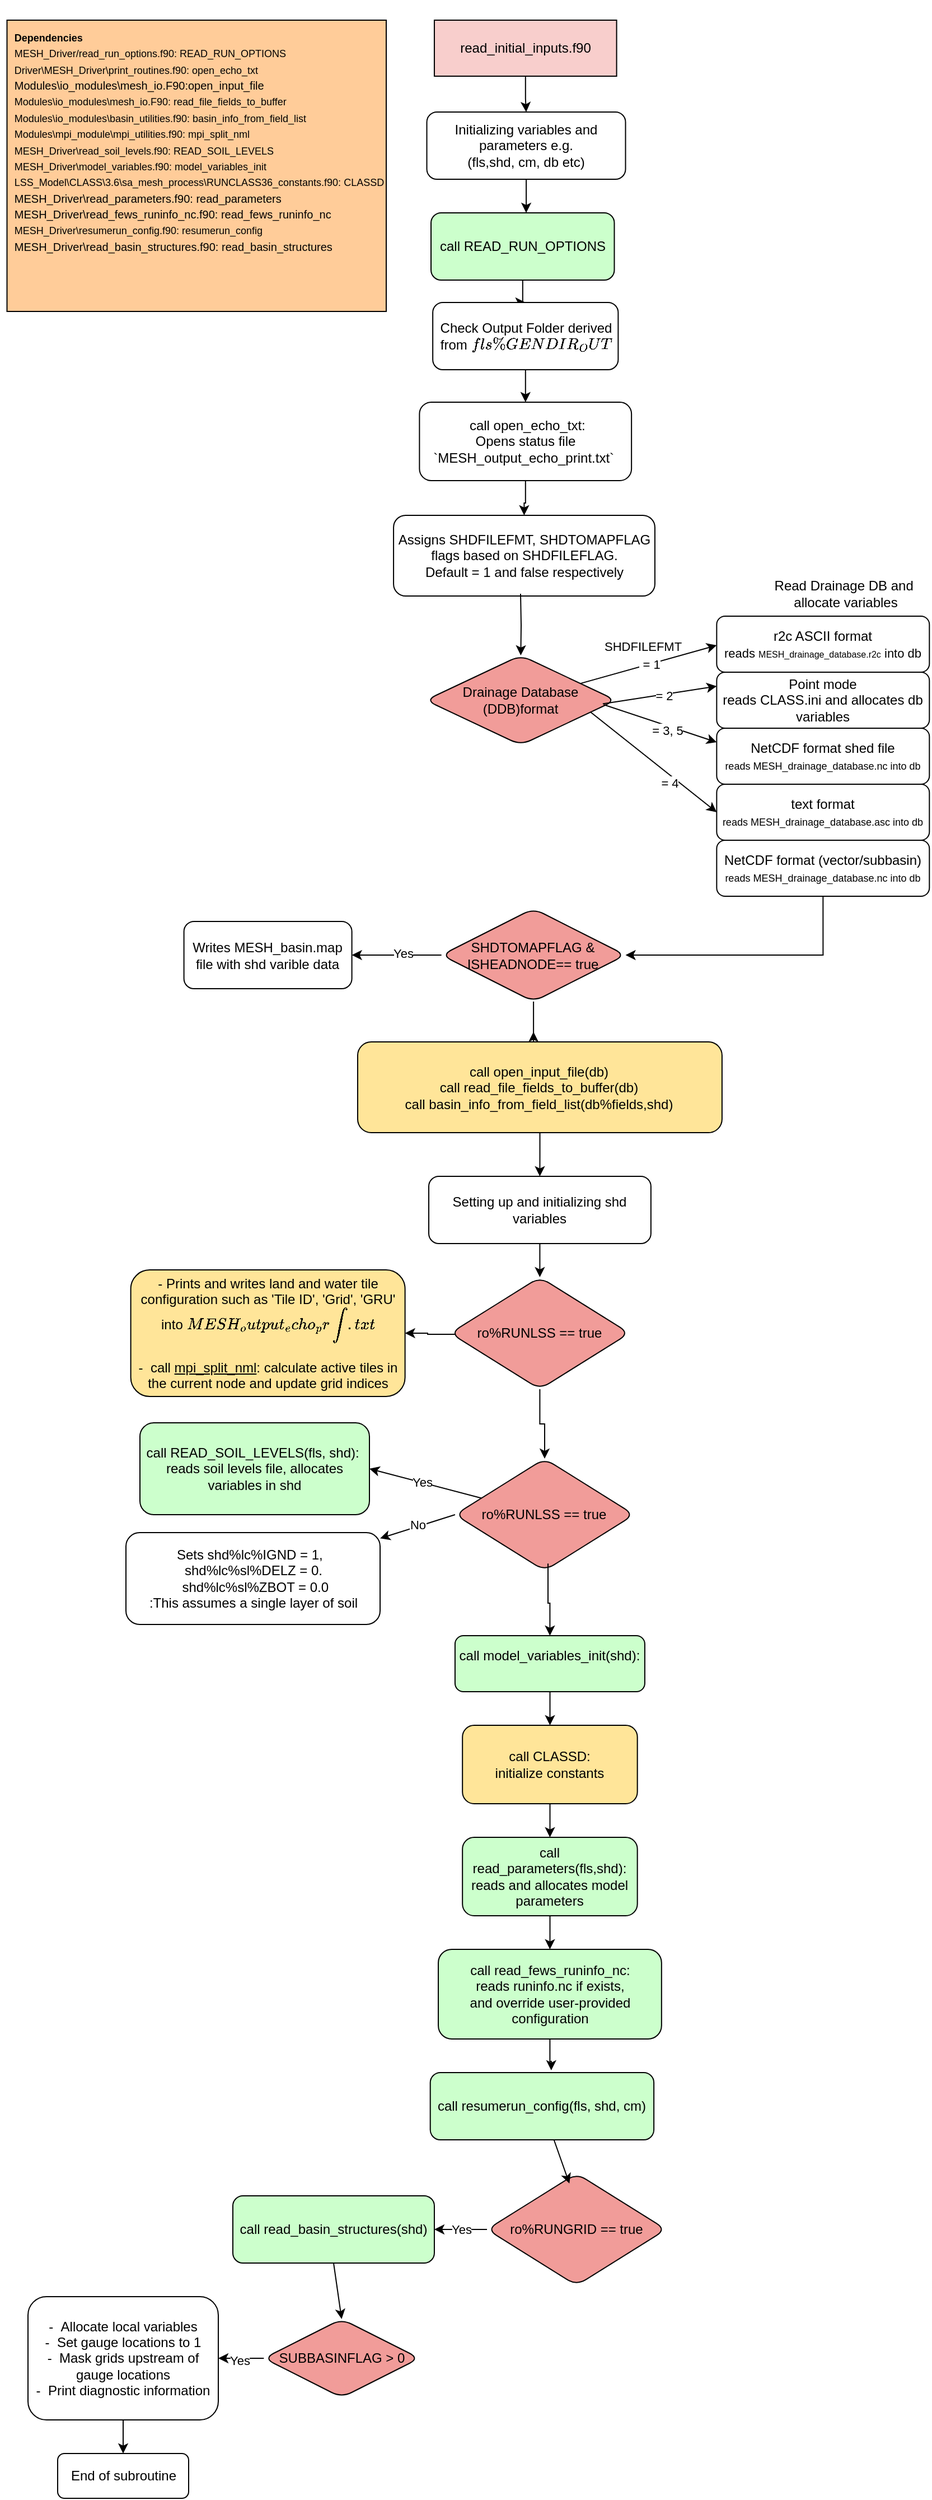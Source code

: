 <mxfile version="24.7.13">
  <diagram name="Page-1" id="G8Z1aOc2a2VwqG3tYmDv">
    <mxGraphModel dx="2380" dy="1070" grid="1" gridSize="10" guides="1" tooltips="1" connect="1" arrows="1" fold="1" page="1" pageScale="1" pageWidth="850" pageHeight="1100" math="0" shadow="0">
      <root>
        <mxCell id="0" />
        <mxCell id="1" parent="0" />
        <mxCell id="aoXMOWsdjX2d0jGUOMzd-10" style="edgeStyle=orthogonalEdgeStyle;rounded=0;orthogonalLoop=1;jettySize=auto;html=1;entryX=1;entryY=0.5;entryDx=0;entryDy=0;exitX=0.5;exitY=1;exitDx=0;exitDy=0;" edge="1" parent="1" target="aoXMOWsdjX2d0jGUOMzd-17" source="aoXMOWsdjX2d0jGUOMzd-137">
          <mxGeometry relative="1" as="geometry">
            <mxPoint x="685.159" y="800" as="sourcePoint" />
            <Array as="points">
              <mxPoint x="740" y="853" />
            </Array>
          </mxGeometry>
        </mxCell>
        <mxCell id="aoXMOWsdjX2d0jGUOMzd-14" value="" style="edgeStyle=orthogonalEdgeStyle;rounded=0;orthogonalLoop=1;jettySize=auto;html=1;" edge="1" parent="1" source="aoXMOWsdjX2d0jGUOMzd-17" target="aoXMOWsdjX2d0jGUOMzd-18">
          <mxGeometry relative="1" as="geometry" />
        </mxCell>
        <mxCell id="aoXMOWsdjX2d0jGUOMzd-15" value="Yes" style="edgeLabel;html=1;align=center;verticalAlign=middle;resizable=0;points=[];" vertex="1" connectable="0" parent="aoXMOWsdjX2d0jGUOMzd-14">
          <mxGeometry x="-0.137" y="-2" relative="1" as="geometry">
            <mxPoint as="offset" />
          </mxGeometry>
        </mxCell>
        <mxCell id="aoXMOWsdjX2d0jGUOMzd-16" style="edgeStyle=orthogonalEdgeStyle;rounded=0;orthogonalLoop=1;jettySize=auto;html=1;entryX=0.5;entryY=0;entryDx=0;entryDy=0;" edge="1" parent="1" source="aoXMOWsdjX2d0jGUOMzd-17">
          <mxGeometry relative="1" as="geometry">
            <mxPoint x="481.53" y="921" as="targetPoint" />
            <Array as="points">
              <mxPoint x="482" y="930" />
              <mxPoint x="482" y="930" />
            </Array>
          </mxGeometry>
        </mxCell>
        <mxCell id="aoXMOWsdjX2d0jGUOMzd-17" value="SHDTOMAPFLAG &amp;amp; ISHEADNODE== true" style="rhombus;whiteSpace=wrap;html=1;rounded=1;fillColor=#F19C99;" vertex="1" parent="1">
          <mxGeometry x="399.3" y="811" width="164.45" height="83" as="geometry" />
        </mxCell>
        <mxCell id="aoXMOWsdjX2d0jGUOMzd-18" value="Writes&amp;nbsp;MESH_basin.map file with shd varible data" style="whiteSpace=wrap;html=1;rounded=1;fillColor=#FFFFFF;" vertex="1" parent="1">
          <mxGeometry x="169.3" y="822.5" width="150" height="60" as="geometry" />
        </mxCell>
        <mxCell id="aoXMOWsdjX2d0jGUOMzd-20" style="edgeStyle=orthogonalEdgeStyle;rounded=0;orthogonalLoop=1;jettySize=auto;html=1;entryX=0.5;entryY=0;entryDx=0;entryDy=0;" edge="1" parent="1" source="aoXMOWsdjX2d0jGUOMzd-21" target="aoXMOWsdjX2d0jGUOMzd-25">
          <mxGeometry relative="1" as="geometry" />
        </mxCell>
        <mxCell id="aoXMOWsdjX2d0jGUOMzd-21" value="call&amp;nbsp;READ_RUN_OPTIONS" style="whiteSpace=wrap;html=1;rounded=1;fillColor=#CCFFCC;" vertex="1" parent="1">
          <mxGeometry x="390" y="190" width="163.75" height="60" as="geometry" />
        </mxCell>
        <mxCell id="aoXMOWsdjX2d0jGUOMzd-22" value="" style="edgeStyle=orthogonalEdgeStyle;rounded=0;orthogonalLoop=1;jettySize=auto;html=1;" edge="1" parent="1" source="aoXMOWsdjX2d0jGUOMzd-23">
          <mxGeometry relative="1" as="geometry">
            <mxPoint x="475" y="190" as="targetPoint" />
          </mxGeometry>
        </mxCell>
        <mxCell id="aoXMOWsdjX2d0jGUOMzd-23" value="Initializing variables and parameters e.g.&lt;div&gt;(fls,shd, cm, db etc)&lt;/div&gt;" style="whiteSpace=wrap;html=1;rounded=1;fillColor=#FFFFFF;" vertex="1" parent="1">
          <mxGeometry x="386.25" y="100" width="177.5" height="60" as="geometry" />
        </mxCell>
        <mxCell id="aoXMOWsdjX2d0jGUOMzd-24" value="" style="edgeStyle=orthogonalEdgeStyle;rounded=0;orthogonalLoop=1;jettySize=auto;html=1;" edge="1" parent="1" source="aoXMOWsdjX2d0jGUOMzd-25" target="aoXMOWsdjX2d0jGUOMzd-27">
          <mxGeometry relative="1" as="geometry" />
        </mxCell>
        <mxCell id="aoXMOWsdjX2d0jGUOMzd-25" value="Check Output Folder derived from `fls%GENDIR_OUT`" style="whiteSpace=wrap;html=1;rounded=1;fillColor=#FFFFFF;" vertex="1" parent="1">
          <mxGeometry x="391.57" y="270" width="165.62" height="60" as="geometry" />
        </mxCell>
        <mxCell id="aoXMOWsdjX2d0jGUOMzd-26" value="" style="edgeStyle=orthogonalEdgeStyle;rounded=0;orthogonalLoop=1;jettySize=auto;html=1;" edge="1" parent="1" source="aoXMOWsdjX2d0jGUOMzd-27" target="aoXMOWsdjX2d0jGUOMzd-28">
          <mxGeometry relative="1" as="geometry" />
        </mxCell>
        <mxCell id="aoXMOWsdjX2d0jGUOMzd-27" value="&lt;span dir=&quot;ltr&quot; class=&quot;ui-provider a b c d e f g h i j k l m n o p q r s t u v w x y z ab ac ae af ag ah ai aj ak&quot;&gt;&amp;nbsp;call open_echo_txt:&lt;/span&gt;&lt;div&gt;&lt;span dir=&quot;ltr&quot; class=&quot;ui-provider a b c d e f g h i j k l m n o p q r s t u v w x y z ab ac ae af ag ah ai aj ak&quot;&gt;Opens status file `&lt;/span&gt;&lt;span style=&quot;background-color: initial;&quot;&gt;MESH_output_echo_print.txt`&amp;nbsp;&lt;/span&gt;&lt;/div&gt;" style="whiteSpace=wrap;html=1;rounded=1;fillColor=#FFFFFF;" vertex="1" parent="1">
          <mxGeometry x="379.69" y="359" width="189.38" height="70" as="geometry" />
        </mxCell>
        <mxCell id="aoXMOWsdjX2d0jGUOMzd-28" value="&lt;font style=&quot;font-size: 12px;&quot;&gt;Assigns&amp;nbsp;SHDFILEFMT,&amp;nbsp;SHDTOMAPFLAG flags based on SHDFILEFLAG.&lt;br&gt;Default = 1 and false respectively&lt;/font&gt;" style="whiteSpace=wrap;html=1;rounded=1;fillColor=#FFFFFF;" vertex="1" parent="1">
          <mxGeometry x="356.53" y="460" width="233.44" height="72" as="geometry" />
        </mxCell>
        <mxCell id="aoXMOWsdjX2d0jGUOMzd-84" value="" style="edgeStyle=orthogonalEdgeStyle;rounded=0;orthogonalLoop=1;jettySize=auto;html=1;exitX=0.042;exitY=0.51;exitDx=0;exitDy=0;exitPerimeter=0;" edge="1" parent="1" source="aoXMOWsdjX2d0jGUOMzd-141" target="aoXMOWsdjX2d0jGUOMzd-85">
          <mxGeometry relative="1" as="geometry">
            <mxPoint x="601.008" y="1573.75" as="sourcePoint" />
          </mxGeometry>
        </mxCell>
        <mxCell id="aoXMOWsdjX2d0jGUOMzd-85" value="- Prints and writes land and water tile configuration such as&amp;nbsp;&#39;Tile ID&#39;, &#39;Grid&#39;, &#39;GRU&#39; into&amp;nbsp;`MESH_output_echo_print.txt`&lt;div&gt;&lt;br&gt;&lt;div&gt;-&amp;nbsp;&amp;nbsp;call &lt;u&gt;mpi_split_nml&lt;/u&gt;: calculate active tiles in the current node and update grid indices&lt;/div&gt;&lt;/div&gt;" style="whiteSpace=wrap;html=1;rounded=1;fillColor=#FFE599;" vertex="1" parent="1">
          <mxGeometry x="121.8" y="1133.5" width="245" height="113" as="geometry" />
        </mxCell>
        <mxCell id="aoXMOWsdjX2d0jGUOMzd-87" value="call READ_SOIL_LEVELS(fls, shd):&amp;nbsp; reads soil levels file, allocates variables in shd" style="whiteSpace=wrap;html=1;rounded=1;fillColor=#CCFFCC;" vertex="1" parent="1">
          <mxGeometry x="130" y="1270" width="205" height="82" as="geometry" />
        </mxCell>
        <mxCell id="aoXMOWsdjX2d0jGUOMzd-88" style="rounded=0;orthogonalLoop=1;jettySize=auto;html=1;entryX=1;entryY=0.5;entryDx=0;entryDy=0;" edge="1" parent="1" source="aoXMOWsdjX2d0jGUOMzd-92" target="aoXMOWsdjX2d0jGUOMzd-87">
          <mxGeometry relative="1" as="geometry" />
        </mxCell>
        <mxCell id="aoXMOWsdjX2d0jGUOMzd-89" value="Yes" style="edgeLabel;html=1;align=center;verticalAlign=middle;resizable=0;points=[];" vertex="1" connectable="0" parent="aoXMOWsdjX2d0jGUOMzd-88">
          <mxGeometry x="0.063" y="-1" relative="1" as="geometry">
            <mxPoint as="offset" />
          </mxGeometry>
        </mxCell>
        <mxCell id="aoXMOWsdjX2d0jGUOMzd-90" style="rounded=0;orthogonalLoop=1;jettySize=auto;html=1;exitX=0;exitY=0.5;exitDx=0;exitDy=0;" edge="1" parent="1" source="aoXMOWsdjX2d0jGUOMzd-92" target="aoXMOWsdjX2d0jGUOMzd-93">
          <mxGeometry relative="1" as="geometry" />
        </mxCell>
        <mxCell id="aoXMOWsdjX2d0jGUOMzd-91" value="No" style="edgeLabel;html=1;align=center;verticalAlign=middle;resizable=0;points=[];" vertex="1" connectable="0" parent="aoXMOWsdjX2d0jGUOMzd-90">
          <mxGeometry x="-0.003" y="-2" relative="1" as="geometry">
            <mxPoint as="offset" />
          </mxGeometry>
        </mxCell>
        <mxCell id="aoXMOWsdjX2d0jGUOMzd-92" value="ro%RUNLSS == true" style="rhombus;whiteSpace=wrap;html=1;rounded=1;fillColor=#F19C99;" vertex="1" parent="1">
          <mxGeometry x="411.46" y="1302" width="160" height="100" as="geometry" />
        </mxCell>
        <mxCell id="aoXMOWsdjX2d0jGUOMzd-93" value="Sets&amp;nbsp;shd%lc%IGND = 1,&amp;nbsp;&amp;nbsp;&lt;div&gt;&lt;span style=&quot;background-color: initial;&quot;&gt;shd%lc%sl%DELZ = 0.&lt;/span&gt;&lt;/div&gt;&lt;div&gt;&lt;span style=&quot;background-color: initial;&quot;&gt;&amp;nbsp;shd%lc%sl%ZBOT = 0.0&lt;br&gt;&lt;/span&gt;&lt;span style=&quot;background-color: initial;&quot;&gt;:This assumes a single layer of soil&lt;/span&gt;&lt;/div&gt;" style="whiteSpace=wrap;html=1;rounded=1;fillColor=#FFFFFF;" vertex="1" parent="1">
          <mxGeometry x="117.5" y="1368" width="227.01" height="82" as="geometry" />
        </mxCell>
        <mxCell id="aoXMOWsdjX2d0jGUOMzd-94" style="edgeStyle=orthogonalEdgeStyle;rounded=0;orthogonalLoop=1;jettySize=auto;html=1;entryX=0.5;entryY=0;entryDx=0;entryDy=0;exitX=0.519;exitY=0.936;exitDx=0;exitDy=0;exitPerimeter=0;" edge="1" parent="1" source="aoXMOWsdjX2d0jGUOMzd-92" target="aoXMOWsdjX2d0jGUOMzd-96">
          <mxGeometry relative="1" as="geometry">
            <mxPoint x="500.524" y="1420" as="sourcePoint" />
          </mxGeometry>
        </mxCell>
        <mxCell id="aoXMOWsdjX2d0jGUOMzd-95" value="" style="edgeStyle=orthogonalEdgeStyle;rounded=0;orthogonalLoop=1;jettySize=auto;html=1;" edge="1" parent="1" source="aoXMOWsdjX2d0jGUOMzd-96" target="aoXMOWsdjX2d0jGUOMzd-99">
          <mxGeometry relative="1" as="geometry">
            <mxPoint x="497.3" y="1540" as="targetPoint" />
          </mxGeometry>
        </mxCell>
        <mxCell id="aoXMOWsdjX2d0jGUOMzd-96" value="call model_variables_init(shd):&lt;div&gt;&lt;br&gt;&lt;/div&gt;" style="whiteSpace=wrap;html=1;rounded=1;fillColor=#CCFFCC;" vertex="1" parent="1">
          <mxGeometry x="411.46" y="1460" width="169.5" height="50" as="geometry" />
        </mxCell>
        <mxCell id="aoXMOWsdjX2d0jGUOMzd-98" style="edgeStyle=orthogonalEdgeStyle;rounded=0;orthogonalLoop=1;jettySize=auto;html=1;entryX=0.5;entryY=0;entryDx=0;entryDy=0;" edge="1" parent="1" source="aoXMOWsdjX2d0jGUOMzd-99" target="aoXMOWsdjX2d0jGUOMzd-101">
          <mxGeometry relative="1" as="geometry" />
        </mxCell>
        <mxCell id="aoXMOWsdjX2d0jGUOMzd-99" value="call CLASSD:&lt;div&gt;initialize constants&lt;/div&gt;" style="whiteSpace=wrap;html=1;rounded=1;fillColor=#FFE599;" vertex="1" parent="1">
          <mxGeometry x="418.09" y="1540" width="156.25" height="70" as="geometry" />
        </mxCell>
        <mxCell id="aoXMOWsdjX2d0jGUOMzd-146" style="edgeStyle=orthogonalEdgeStyle;rounded=0;orthogonalLoop=1;jettySize=auto;html=1;" edge="1" parent="1" source="aoXMOWsdjX2d0jGUOMzd-101" target="aoXMOWsdjX2d0jGUOMzd-145">
          <mxGeometry relative="1" as="geometry" />
        </mxCell>
        <mxCell id="aoXMOWsdjX2d0jGUOMzd-101" value="call read_parameters(fls,shd):&lt;div&gt;reads and allocates model parameters&lt;br&gt;&lt;/div&gt;" style="whiteSpace=wrap;html=1;rounded=1;fillColor=#CCFFCC;" vertex="1" parent="1">
          <mxGeometry x="418.09" y="1640" width="156.25" height="70" as="geometry" />
        </mxCell>
        <mxCell id="aoXMOWsdjX2d0jGUOMzd-105" value="" style="edgeStyle=orthogonalEdgeStyle;rounded=0;orthogonalLoop=1;jettySize=auto;html=1;" edge="1" parent="1" source="aoXMOWsdjX2d0jGUOMzd-107" target="aoXMOWsdjX2d0jGUOMzd-109">
          <mxGeometry relative="1" as="geometry" />
        </mxCell>
        <mxCell id="aoXMOWsdjX2d0jGUOMzd-106" value="Yes" style="edgeLabel;html=1;align=center;verticalAlign=middle;resizable=0;points=[];" vertex="1" connectable="0" parent="aoXMOWsdjX2d0jGUOMzd-105">
          <mxGeometry x="0.001" relative="1" as="geometry">
            <mxPoint as="offset" />
          </mxGeometry>
        </mxCell>
        <mxCell id="aoXMOWsdjX2d0jGUOMzd-107" value="ro%RUNGRID == true" style="rhombus;whiteSpace=wrap;html=1;rounded=1;fillColor=#F19C99;" vertex="1" parent="1">
          <mxGeometry x="440.0" y="1940" width="160" height="100" as="geometry" />
        </mxCell>
        <mxCell id="aoXMOWsdjX2d0jGUOMzd-108" style="rounded=0;orthogonalLoop=1;jettySize=auto;html=1;exitX=0.5;exitY=1;exitDx=0;exitDy=0;entryX=0.5;entryY=0;entryDx=0;entryDy=0;" edge="1" parent="1" source="aoXMOWsdjX2d0jGUOMzd-109" target="aoXMOWsdjX2d0jGUOMzd-112">
          <mxGeometry relative="1" as="geometry" />
        </mxCell>
        <mxCell id="aoXMOWsdjX2d0jGUOMzd-109" value="call read_basin_structures(shd)" style="whiteSpace=wrap;html=1;fillColor=#CCFFCC;rounded=1;" vertex="1" parent="1">
          <mxGeometry x="212.98" y="1960" width="180" height="60" as="geometry" />
        </mxCell>
        <mxCell id="aoXMOWsdjX2d0jGUOMzd-110" value="" style="edgeStyle=orthogonalEdgeStyle;rounded=0;orthogonalLoop=1;jettySize=auto;html=1;" edge="1" parent="1" source="aoXMOWsdjX2d0jGUOMzd-112" target="aoXMOWsdjX2d0jGUOMzd-114">
          <mxGeometry relative="1" as="geometry" />
        </mxCell>
        <mxCell id="aoXMOWsdjX2d0jGUOMzd-111" value="Yes" style="edgeLabel;html=1;align=center;verticalAlign=middle;resizable=0;points=[];" vertex="1" connectable="0" parent="aoXMOWsdjX2d0jGUOMzd-110">
          <mxGeometry x="0.073" y="2" relative="1" as="geometry">
            <mxPoint as="offset" />
          </mxGeometry>
        </mxCell>
        <mxCell id="aoXMOWsdjX2d0jGUOMzd-112" value="SUBBASINFLAG &amp;gt; 0" style="rhombus;whiteSpace=wrap;html=1;rounded=1;fillColor=#F19C99;" vertex="1" parent="1">
          <mxGeometry x="240.66" y="2070" width="139.03" height="70" as="geometry" />
        </mxCell>
        <mxCell id="aoXMOWsdjX2d0jGUOMzd-113" style="edgeStyle=orthogonalEdgeStyle;rounded=0;orthogonalLoop=1;jettySize=auto;html=1;entryX=0.5;entryY=0;entryDx=0;entryDy=0;" edge="1" parent="1" source="aoXMOWsdjX2d0jGUOMzd-114" target="aoXMOWsdjX2d0jGUOMzd-117">
          <mxGeometry relative="1" as="geometry" />
        </mxCell>
        <mxCell id="aoXMOWsdjX2d0jGUOMzd-114" value="-&amp;nbsp;&amp;nbsp;Allocate local variables&lt;div&gt;-&amp;nbsp;&amp;nbsp;Set gauge locations to 1&lt;/div&gt;&lt;div&gt;-&amp;nbsp;&amp;nbsp;Mask grids upstream of gauge locations&lt;/div&gt;&lt;div&gt;-&amp;nbsp;&amp;nbsp;Print diagnostic information&lt;/div&gt;" style="whiteSpace=wrap;html=1;fillColor=#FFFFFF;rounded=1;" vertex="1" parent="1">
          <mxGeometry x="30.0" y="2050" width="170" height="110" as="geometry" />
        </mxCell>
        <mxCell id="aoXMOWsdjX2d0jGUOMzd-115" style="edgeStyle=orthogonalEdgeStyle;rounded=0;orthogonalLoop=1;jettySize=auto;html=1;entryX=0.5;entryY=0;entryDx=0;entryDy=0;" edge="1" parent="1" source="aoXMOWsdjX2d0jGUOMzd-116" target="aoXMOWsdjX2d0jGUOMzd-23">
          <mxGeometry relative="1" as="geometry" />
        </mxCell>
        <mxCell id="aoXMOWsdjX2d0jGUOMzd-116" value="read_initial_inputs.f90" style="rounded=0;whiteSpace=wrap;html=1;fillColor=#F8CECC;" vertex="1" parent="1">
          <mxGeometry x="392.98" y="18" width="162.81" height="50" as="geometry" />
        </mxCell>
        <mxCell id="aoXMOWsdjX2d0jGUOMzd-117" value="End of subroutine" style="whiteSpace=wrap;html=1;fillColor=#FFFFFF;rounded=1;" vertex="1" parent="1">
          <mxGeometry x="56.5" y="2190" width="117" height="40" as="geometry" />
        </mxCell>
        <mxCell id="aoXMOWsdjX2d0jGUOMzd-121" value="&amp;nbsp;= 1" style="rounded=0;orthogonalLoop=1;jettySize=auto;html=1;entryX=0;entryY=0.52;entryDx=0;entryDy=0;entryPerimeter=0;" edge="1" parent="1" source="aoXMOWsdjX2d0jGUOMzd-122" target="aoXMOWsdjX2d0jGUOMzd-123">
          <mxGeometry x="0.004" relative="1" as="geometry">
            <mxPoint as="offset" />
          </mxGeometry>
        </mxCell>
        <mxCell id="aoXMOWsdjX2d0jGUOMzd-122" value="Drainage Database (DDB)format" style="rhombus;whiteSpace=wrap;html=1;rounded=1;fillColor=#F19C99;" vertex="1" parent="1">
          <mxGeometry x="385.17" y="585" width="170" height="80" as="geometry" />
        </mxCell>
        <mxCell id="aoXMOWsdjX2d0jGUOMzd-123" value="r2c ASCII format&lt;div style=&quot;&quot;&gt;&lt;span style=&quot;font-size: 11px;&quot;&gt;reads&amp;nbsp;&lt;/span&gt;&lt;font style=&quot;font-size: 8px;&quot;&gt;MESH_drainage_database.r2c&lt;/font&gt;&lt;span style=&quot;font-size: 11px;&quot;&gt;&amp;nbsp;into db&lt;/span&gt;&lt;/div&gt;" style="whiteSpace=wrap;html=1;rounded=1;fillColor=#FFFFFF;" vertex="1" parent="1">
          <mxGeometry x="645.17" y="550" width="190" height="50" as="geometry" />
        </mxCell>
        <mxCell id="aoXMOWsdjX2d0jGUOMzd-124" value="Point mode&lt;div&gt;reads CLASS.ini and allocates&amp;nbsp;db variables&lt;/div&gt;" style="whiteSpace=wrap;html=1;rounded=1;fillColor=#FFFFFF;" vertex="1" parent="1">
          <mxGeometry x="645.17" y="600" width="190" height="50" as="geometry" />
        </mxCell>
        <mxCell id="aoXMOWsdjX2d0jGUOMzd-125" value="NetCDF format&amp;nbsp;shed file&lt;div&gt;&lt;font style=&quot;font-size: 9px;&quot;&gt;reads MESH_drainage_database.nc into db&lt;/font&gt;&lt;br&gt;&lt;/div&gt;" style="whiteSpace=wrap;html=1;rounded=1;fillColor=#FFFFFF;" vertex="1" parent="1">
          <mxGeometry x="645.17" y="650" width="190" height="50" as="geometry" />
        </mxCell>
        <mxCell id="aoXMOWsdjX2d0jGUOMzd-126" value="= 2" style="rounded=0;orthogonalLoop=1;jettySize=auto;html=1;entryX=0;entryY=0.25;entryDx=0;entryDy=0;exitX=0.931;exitY=0.54;exitDx=0;exitDy=0;exitPerimeter=0;" edge="1" parent="1" source="aoXMOWsdjX2d0jGUOMzd-122" target="aoXMOWsdjX2d0jGUOMzd-124">
          <mxGeometry x="0.079" y="-1" relative="1" as="geometry">
            <mxPoint x="555.17" y="610" as="sourcePoint" />
            <mxPoint x="685.17" y="626.5" as="targetPoint" />
            <mxPoint as="offset" />
          </mxGeometry>
        </mxCell>
        <mxCell id="aoXMOWsdjX2d0jGUOMzd-127" value="= 3, 5" style="rounded=0;orthogonalLoop=1;jettySize=auto;html=1;entryX=0;entryY=0.25;entryDx=0;entryDy=0;exitX=0.936;exitY=0.55;exitDx=0;exitDy=0;exitPerimeter=0;" edge="1" parent="1" source="aoXMOWsdjX2d0jGUOMzd-122" target="aoXMOWsdjX2d0jGUOMzd-125">
          <mxGeometry x="0.154" y="-4" relative="1" as="geometry">
            <mxPoint x="545.17" y="612" as="sourcePoint" />
            <mxPoint x="685.17" y="670" as="targetPoint" />
            <mxPoint as="offset" />
          </mxGeometry>
        </mxCell>
        <mxCell id="aoXMOWsdjX2d0jGUOMzd-129" value="text format&lt;div&gt;&lt;font style=&quot;font-size: 9px;&quot;&gt;reads MESH_drainage_database.asc into db&lt;/font&gt;&lt;br&gt;&lt;/div&gt;" style="whiteSpace=wrap;html=1;rounded=1;fillColor=#FFFFFF;" vertex="1" parent="1">
          <mxGeometry x="645.17" y="700" width="190" height="50" as="geometry" />
        </mxCell>
        <mxCell id="aoXMOWsdjX2d0jGUOMzd-130" value="= 4" style="rounded=0;orthogonalLoop=1;jettySize=auto;html=1;exitX=0.865;exitY=0.63;exitDx=0;exitDy=0;exitPerimeter=0;entryX=0;entryY=0.5;entryDx=0;entryDy=0;" edge="1" parent="1" source="aoXMOWsdjX2d0jGUOMzd-122" target="aoXMOWsdjX2d0jGUOMzd-129">
          <mxGeometry x="0.313" y="-6" relative="1" as="geometry">
            <mxPoint x="555.17" y="620" as="sourcePoint" />
            <mxPoint x="675.17" y="730" as="targetPoint" />
            <mxPoint as="offset" />
          </mxGeometry>
        </mxCell>
        <mxCell id="aoXMOWsdjX2d0jGUOMzd-131" value="&lt;span style=&quot;color: rgb(0, 0, 0); font-family: Helvetica; font-size: 11px; font-style: normal; font-variant-ligatures: normal; font-variant-caps: normal; font-weight: 400; letter-spacing: normal; orphans: 2; text-align: center; text-indent: 0px; text-transform: none; widows: 2; word-spacing: 0px; -webkit-text-stroke-width: 0px; white-space: nowrap; background-color: rgb(255, 255, 255); text-decoration-thickness: initial; text-decoration-style: initial; text-decoration-color: initial; display: inline !important; float: none;&quot;&gt;SHDFILEFMT&lt;/span&gt;" style="text;whiteSpace=wrap;html=1;" vertex="1" parent="1">
          <mxGeometry x="542.67" y="563" width="80" height="20" as="geometry" />
        </mxCell>
        <mxCell id="aoXMOWsdjX2d0jGUOMzd-132" style="edgeStyle=orthogonalEdgeStyle;rounded=0;orthogonalLoop=1;jettySize=auto;html=1;entryX=0.5;entryY=0;entryDx=0;entryDy=0;" edge="1" parent="1" target="aoXMOWsdjX2d0jGUOMzd-122">
          <mxGeometry relative="1" as="geometry">
            <mxPoint x="470" y="530" as="sourcePoint" />
          </mxGeometry>
        </mxCell>
        <mxCell id="aoXMOWsdjX2d0jGUOMzd-133" value="Read Drainage DB and&amp;nbsp;&lt;div&gt;allocate variables&lt;/div&gt;" style="text;html=1;align=center;verticalAlign=middle;resizable=0;points=[];autosize=1;strokeColor=none;fillColor=none;" vertex="1" parent="1">
          <mxGeometry x="685.17" y="510" width="150" height="40" as="geometry" />
        </mxCell>
        <mxCell id="aoXMOWsdjX2d0jGUOMzd-140" value="" style="edgeStyle=orthogonalEdgeStyle;rounded=0;orthogonalLoop=1;jettySize=auto;html=1;" edge="1" parent="1" source="aoXMOWsdjX2d0jGUOMzd-134" target="aoXMOWsdjX2d0jGUOMzd-139">
          <mxGeometry relative="1" as="geometry" />
        </mxCell>
        <mxCell id="aoXMOWsdjX2d0jGUOMzd-134" value="call open_input_file(db)&lt;div&gt;call read_file_fields_to_buffer(db)&lt;br&gt;&lt;/div&gt;&lt;div&gt;call basin_info_from_field_list(db%fields,shd)&lt;br&gt;&lt;/div&gt;" style="rounded=1;whiteSpace=wrap;html=1;fillColor=#FFE599;" vertex="1" parent="1">
          <mxGeometry x="324.48" y="930" width="325.47" height="81" as="geometry" />
        </mxCell>
        <mxCell id="aoXMOWsdjX2d0jGUOMzd-137" value="NetCDF format&amp;nbsp;(vector/subbasin)&lt;div&gt;&lt;font style=&quot;font-size: 9px;&quot;&gt;reads MESH_drainage_database.nc into db&lt;/font&gt;&lt;br&gt;&lt;/div&gt;" style="whiteSpace=wrap;html=1;rounded=1;fillColor=#FFFFFF;" vertex="1" parent="1">
          <mxGeometry x="645.17" y="750" width="190" height="50" as="geometry" />
        </mxCell>
        <mxCell id="aoXMOWsdjX2d0jGUOMzd-142" style="edgeStyle=orthogonalEdgeStyle;rounded=0;orthogonalLoop=1;jettySize=auto;html=1;" edge="1" parent="1" source="aoXMOWsdjX2d0jGUOMzd-139" target="aoXMOWsdjX2d0jGUOMzd-141">
          <mxGeometry relative="1" as="geometry" />
        </mxCell>
        <mxCell id="aoXMOWsdjX2d0jGUOMzd-139" value="Setting up and initializing shd variables" style="whiteSpace=wrap;html=1;fillColor=#FFFFFF;rounded=1;" vertex="1" parent="1">
          <mxGeometry x="388" y="1050" width="198.43" height="60" as="geometry" />
        </mxCell>
        <mxCell id="aoXMOWsdjX2d0jGUOMzd-143" style="edgeStyle=orthogonalEdgeStyle;rounded=0;orthogonalLoop=1;jettySize=auto;html=1;" edge="1" parent="1" source="aoXMOWsdjX2d0jGUOMzd-141" target="aoXMOWsdjX2d0jGUOMzd-92">
          <mxGeometry relative="1" as="geometry" />
        </mxCell>
        <mxCell id="aoXMOWsdjX2d0jGUOMzd-141" value="ro%RUNLSS == true" style="rhombus;whiteSpace=wrap;html=1;rounded=1;fillColor=#F19C99;" vertex="1" parent="1">
          <mxGeometry x="407.22" y="1140" width="160" height="100" as="geometry" />
        </mxCell>
        <mxCell id="aoXMOWsdjX2d0jGUOMzd-144" value="call resumerun_config(fls, shd, cm)" style="whiteSpace=wrap;html=1;fillColor=#CCFFCC;rounded=1;" vertex="1" parent="1">
          <mxGeometry x="389.34" y="1850" width="199.73" height="60" as="geometry" />
        </mxCell>
        <mxCell id="aoXMOWsdjX2d0jGUOMzd-145" value="&lt;div&gt;call read_fews_runinfo_nc:&lt;br&gt;&lt;/div&gt;reads runinfo.nc if exists, and&amp;nbsp;override user-provided configuration" style="whiteSpace=wrap;html=1;rounded=1;fillColor=#CCFFCC;" vertex="1" parent="1">
          <mxGeometry x="396.51" y="1740" width="199.41" height="80" as="geometry" />
        </mxCell>
        <mxCell id="aoXMOWsdjX2d0jGUOMzd-147" style="edgeStyle=orthogonalEdgeStyle;rounded=0;orthogonalLoop=1;jettySize=auto;html=1;entryX=0.541;entryY=-0.033;entryDx=0;entryDy=0;entryPerimeter=0;" edge="1" parent="1" source="aoXMOWsdjX2d0jGUOMzd-145" target="aoXMOWsdjX2d0jGUOMzd-144">
          <mxGeometry relative="1" as="geometry" />
        </mxCell>
        <mxCell id="aoXMOWsdjX2d0jGUOMzd-148" style="rounded=0;orthogonalLoop=1;jettySize=auto;html=1;entryX=0.46;entryY=0.09;entryDx=0;entryDy=0;entryPerimeter=0;" edge="1" parent="1" source="aoXMOWsdjX2d0jGUOMzd-144" target="aoXMOWsdjX2d0jGUOMzd-107">
          <mxGeometry relative="1" as="geometry" />
        </mxCell>
        <mxCell id="aoXMOWsdjX2d0jGUOMzd-149" value="" style="group" vertex="1" connectable="0" parent="1">
          <mxGeometry x="5.63" width="359.23" height="452" as="geometry" />
        </mxCell>
        <mxCell id="aoXMOWsdjX2d0jGUOMzd-118" value="" style="group" vertex="1" connectable="0" parent="aoXMOWsdjX2d0jGUOMzd-149">
          <mxGeometry x="5.62" y="18" width="353.61" height="434" as="geometry" />
        </mxCell>
        <mxCell id="aoXMOWsdjX2d0jGUOMzd-119" value="&lt;pre style=&quot;text-align: left;&quot;&gt;&lt;br&gt;&lt;/pre&gt;" style="rounded=0;whiteSpace=wrap;html=1;fillColor=#FFCC99;" vertex="1" parent="aoXMOWsdjX2d0jGUOMzd-118">
          <mxGeometry width="338.75" height="260" as="geometry" />
        </mxCell>
        <mxCell id="aoXMOWsdjX2d0jGUOMzd-120" value="&lt;div style=&quot;text-align: left;&quot;&gt;&lt;font style=&quot;font-size: 9px;&quot;&gt;&lt;font style=&quot;background-color: initial;&quot;&gt;&lt;span style=&quot;background-color: initial;&quot;&gt;&lt;b&gt;Dependencies&lt;/b&gt;&lt;/span&gt;&lt;/font&gt;&lt;/font&gt;&lt;/div&gt;&lt;div style=&quot;text-align: left;&quot;&gt;&lt;font style=&quot;font-size: 9px;&quot;&gt;&lt;font style=&quot;background-color: initial;&quot;&gt;&lt;span style=&quot;background-color: initial;&quot;&gt;MESH_Driver/&lt;/span&gt;&lt;span style=&quot;background-color: initial;&quot;&gt;read_run_options.f90:&amp;nbsp;&lt;/span&gt;&lt;/font&gt;&lt;span style=&quot;background-color: initial;&quot;&gt;&lt;font style=&quot;&quot;&gt;READ_RUN_OPTIONS&lt;/font&gt;&lt;/span&gt;&lt;/font&gt;&lt;/div&gt;&lt;div style=&quot;text-align: left;&quot;&gt;&lt;font style=&quot;font-size: 9px;&quot;&gt;&lt;span style=&quot;text-align: center;&quot;&gt;&lt;font style=&quot;&quot;&gt;Driver\MESH_Driver\print_routines.f90:&lt;/font&gt;&lt;font style=&quot;&quot;&gt;&amp;nbsp;&lt;/font&gt;&lt;/span&gt;&lt;font style=&quot;font-weight: 700; text-align: center;&quot;&gt;&lt;span style=&quot;font-weight: 400;&quot;&gt;open_echo_txt&lt;/span&gt;&lt;/font&gt;&lt;/font&gt;&lt;span style=&quot;background-color: initial; font-size: 8.04px;&quot;&gt;&lt;font style=&quot;font-size: 9px;&quot;&gt;&lt;br&gt;&lt;/font&gt;&lt;/span&gt;&lt;/div&gt;&lt;div style=&quot;text-align: left;&quot;&gt;&lt;font style=&quot;&quot;&gt;&lt;font style=&quot;text-align: center;&quot;&gt;&lt;font size=&quot;1&quot;&gt;Modules\io_modules\mesh_io.F90:open_input_file&lt;/font&gt;&lt;br&gt;&lt;/font&gt;&lt;/font&gt;&lt;/div&gt;&lt;div style=&quot;text-align: left;&quot;&gt;&lt;font style=&quot;font-size: 9px;&quot;&gt;Modules\io_modules\mesh_io.F90: read_file_fields_to_buffer&lt;/font&gt;&lt;/div&gt;&lt;div style=&quot;text-align: left;&quot;&gt;&lt;span style=&quot;background-color: initial;&quot;&gt;&lt;font style=&quot;font-size: 9px;&quot;&gt;Modules\io_modules\basin_utilities.f90: basin_info_from_field_list&lt;/font&gt;&lt;/span&gt;&lt;/div&gt;&lt;div style=&quot;text-align: left;&quot;&gt;&lt;span style=&quot;font-size: 9px; background-color: initial; text-align: center;&quot;&gt;Modules\mpi_module\mpi_utilities.f90: mpi_split_nml&lt;/span&gt;&lt;br&gt;&lt;/div&gt;&lt;div style=&quot;text-align: left;&quot;&gt;&lt;span style=&quot;background-color: initial; text-align: center;&quot;&gt;&lt;font style=&quot;font-size: 9px;&quot;&gt;MESH_Driver\read_soil_levels.f90: READ_SOIL_LEVELS&lt;/font&gt;&lt;br&gt;&lt;/span&gt;&lt;/div&gt;&lt;div style=&quot;text-align: left;&quot;&gt;&lt;span style=&quot;background-color: initial; text-align: center;&quot;&gt;&lt;font style=&quot;font-size: 9px;&quot;&gt;MESH_Driver\model_variables.f90: model_variables_init&lt;/font&gt;&lt;br&gt;&lt;/span&gt;&lt;/div&gt;&lt;div style=&quot;text-align: left;&quot;&gt;&lt;div&gt;&lt;span style=&quot;background-color: initial; text-align: center;&quot;&gt;&lt;font style=&quot;font-size: 9px;&quot;&gt;LSS_Model\CLASS\3.6\sa_mesh_process\RUNCLASS36_constants.f90: CLASSD&lt;/font&gt;&lt;br&gt;&lt;/span&gt;&lt;/div&gt;&lt;div&gt;&lt;div&gt;&lt;span style=&quot;font-size: x-small; background-color: initial; text-align: center;&quot;&gt;MESH_Driver\read_parameters.f90: read_parameters&lt;/span&gt;&lt;/div&gt;&lt;/div&gt;&lt;div&gt;&lt;span style=&quot;font-size: x-small; background-color: initial; text-align: center;&quot;&gt;MESH_Driver\read_fews_runinfo_nc.f90: read_fews_runinfo_nc&lt;/span&gt;&lt;br&gt;&lt;/div&gt;&lt;/div&gt;&lt;div style=&quot;text-align: left;&quot;&gt;&lt;span style=&quot;background-color: initial; text-align: center;&quot;&gt;&lt;font style=&quot;&quot;&gt;&lt;font style=&quot;font-size: 9px;&quot;&gt;MESH_Driver\resumerun_config.f90: resumerun_config&lt;/font&gt;&lt;br&gt;&lt;/font&gt;&lt;/span&gt;&lt;/div&gt;&lt;div style=&quot;text-align: left;&quot;&gt;&lt;span style=&quot;font-size: x-small; background-color: initial; text-align: center;&quot;&gt;MESH_Driver\read_basin_structures.f90: read_basin_structures&lt;/span&gt;&lt;br&gt;&lt;/div&gt;" style="text;html=1;align=center;verticalAlign=middle;whiteSpace=wrap;rounded=0;" vertex="1" parent="aoXMOWsdjX2d0jGUOMzd-149">
          <mxGeometry width="354.37" height="252" as="geometry" />
        </mxCell>
      </root>
    </mxGraphModel>
  </diagram>
</mxfile>
